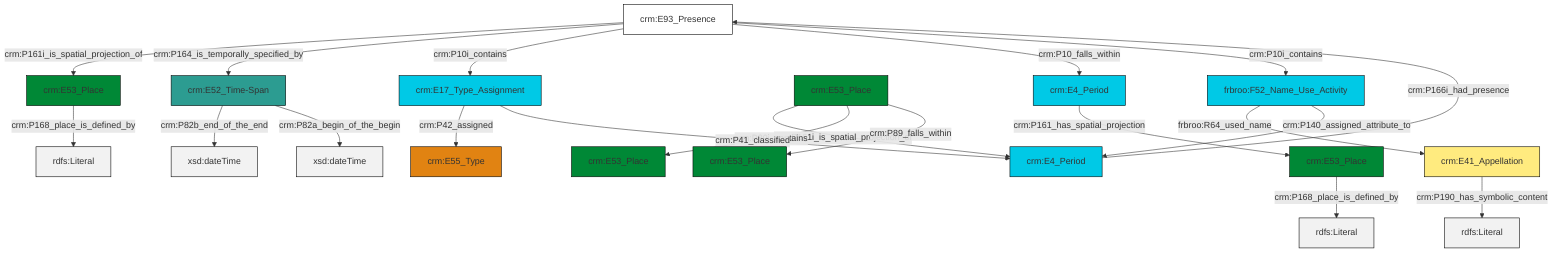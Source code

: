 graph TD
classDef Literal fill:#f2f2f2,stroke:#000000;
classDef CRM_Entity fill:#FFFFFF,stroke:#000000;
classDef Temporal_Entity fill:#00C9E6, stroke:#000000;
classDef Type fill:#E18312, stroke:#000000;
classDef Time-Span fill:#2C9C91, stroke:#000000;
classDef Appellation fill:#FFEB7F, stroke:#000000;
classDef Place fill:#008836, stroke:#000000;
classDef Persistent_Item fill:#B266B2, stroke:#000000;
classDef Conceptual_Object fill:#FFD700, stroke:#000000;
classDef Physical_Thing fill:#D2B48C, stroke:#000000;
classDef Actor fill:#f58aad, stroke:#000000;
classDef PC_Classes fill:#4ce600, stroke:#000000;
classDef Multi fill:#cccccc,stroke:#000000;

6["crm:E52_Time-Span"]:::Time-Span -->|crm:P82b_end_of_the_end| 7[xsd:dateTime]:::Literal
0["crm:E93_Presence"]:::CRM_Entity -->|crm:P161i_is_spatial_projection_of| 8["crm:E53_Place"]:::Place
8["crm:E53_Place"]:::Place -->|crm:P168_place_is_defined_by| 9[rdfs:Literal]:::Literal
10["crm:E4_Period"]:::Temporal_Entity -->|crm:P166i_had_presence| 0["crm:E93_Presence"]:::CRM_Entity
0["crm:E93_Presence"]:::CRM_Entity -->|crm:P164_is_temporally_specified_by| 6["crm:E52_Time-Span"]:::Time-Span
13["crm:E4_Period"]:::Temporal_Entity -->|crm:P161_has_spatial_projection| 14["crm:E53_Place"]:::Place
18["crm:E17_Type_Assignment"]:::Temporal_Entity -->|crm:P42_assigned| 11["crm:E55_Type"]:::Type
16["crm:E53_Place"]:::Place -->|crm:P161i_is_spatial_projection_of| 10["crm:E4_Period"]:::Temporal_Entity
16["crm:E53_Place"]:::Place -->|crm:P89i_contains| 20["crm:E53_Place"]:::Place
0["crm:E93_Presence"]:::CRM_Entity -->|crm:P10i_contains| 18["crm:E17_Type_Assignment"]:::Temporal_Entity
14["crm:E53_Place"]:::Place -->|crm:P168_place_is_defined_by| 23[rdfs:Literal]:::Literal
0["crm:E93_Presence"]:::CRM_Entity -->|crm:P10_falls_within| 13["crm:E4_Period"]:::Temporal_Entity
26["frbroo:F52_Name_Use_Activity"]:::Temporal_Entity -->|frbroo:R64_used_name| 2["crm:E41_Appellation"]:::Appellation
16["crm:E53_Place"]:::Place -->|crm:P89_falls_within| 4["crm:E53_Place"]:::Place
26["frbroo:F52_Name_Use_Activity"]:::Temporal_Entity -->|crm:P140_assigned_attribute_to| 10["crm:E4_Period"]:::Temporal_Entity
18["crm:E17_Type_Assignment"]:::Temporal_Entity -->|crm:P41_classified| 10["crm:E4_Period"]:::Temporal_Entity
0["crm:E93_Presence"]:::CRM_Entity -->|crm:P10i_contains| 26["frbroo:F52_Name_Use_Activity"]:::Temporal_Entity
2["crm:E41_Appellation"]:::Appellation -->|crm:P190_has_symbolic_content| 29[rdfs:Literal]:::Literal
6["crm:E52_Time-Span"]:::Time-Span -->|crm:P82a_begin_of_the_begin| 30[xsd:dateTime]:::Literal